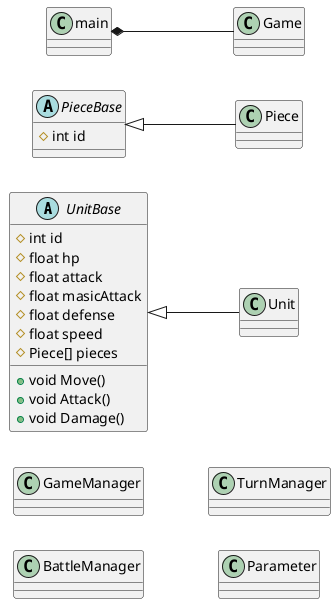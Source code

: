 @startuml ecommerce_class_diagram
left to right direction
abstract class UnitBase {
  #int id
  #float hp
  #float attack
  #float masicAttack
  #float defense
  #float speed
  #Piece[] pieces 
  +void Move()
  +void Attack()
  +void Damage()
}

class Unit {
}

abstract class PieceBase {
  #int id
}

class Piece {
}

class main {
}

class GameManager {
}

class BattleManager {
}

class TurnManager {
}

class Parameter {
}

UnitBase <|-- Unit
PieceBase <|-- Piece

main *-- Game
@enduml